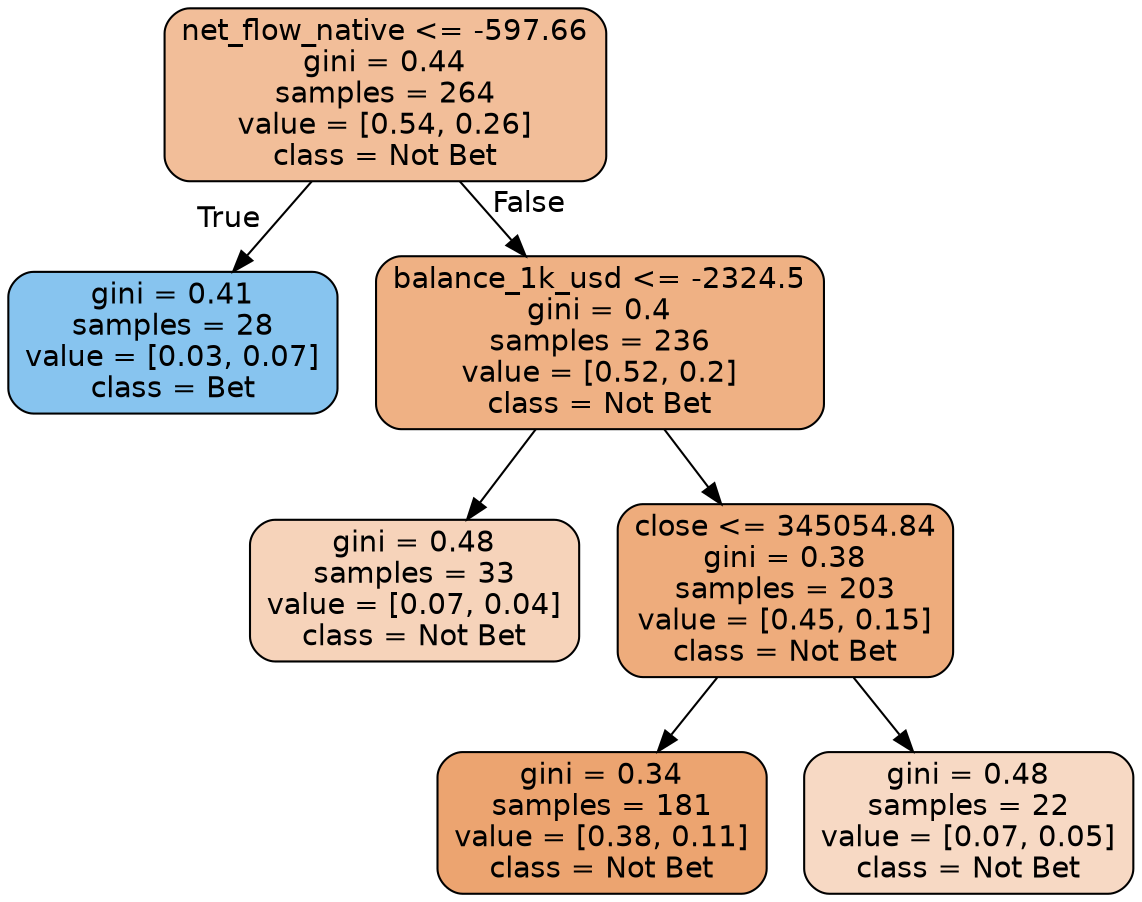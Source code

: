 digraph Tree {
node [shape=box, style="filled, rounded", color="black", fontname="helvetica"] ;
edge [fontname="helvetica"] ;
0 [label="net_flow_native <= -597.66\ngini = 0.44\nsamples = 264\nvalue = [0.54, 0.26]\nclass = Not Bet", fillcolor="#f2be99"] ;
1 [label="gini = 0.41\nsamples = 28\nvalue = [0.03, 0.07]\nclass = Bet", fillcolor="#87c4ef"] ;
0 -> 1 [labeldistance=2.5, labelangle=45, headlabel="True"] ;
2 [label="balance_1k_usd <= -2324.5\ngini = 0.4\nsamples = 236\nvalue = [0.52, 0.2]\nclass = Not Bet", fillcolor="#efb184"] ;
0 -> 2 [labeldistance=2.5, labelangle=-45, headlabel="False"] ;
3 [label="gini = 0.48\nsamples = 33\nvalue = [0.07, 0.04]\nclass = Not Bet", fillcolor="#f6d3ba"] ;
2 -> 3 ;
4 [label="close <= 345054.84\ngini = 0.38\nsamples = 203\nvalue = [0.45, 0.15]\nclass = Not Bet", fillcolor="#eeac7c"] ;
2 -> 4 ;
5 [label="gini = 0.34\nsamples = 181\nvalue = [0.38, 0.11]\nclass = Not Bet", fillcolor="#eca470"] ;
4 -> 5 ;
6 [label="gini = 0.48\nsamples = 22\nvalue = [0.07, 0.05]\nclass = Not Bet", fillcolor="#f7d9c4"] ;
4 -> 6 ;
}